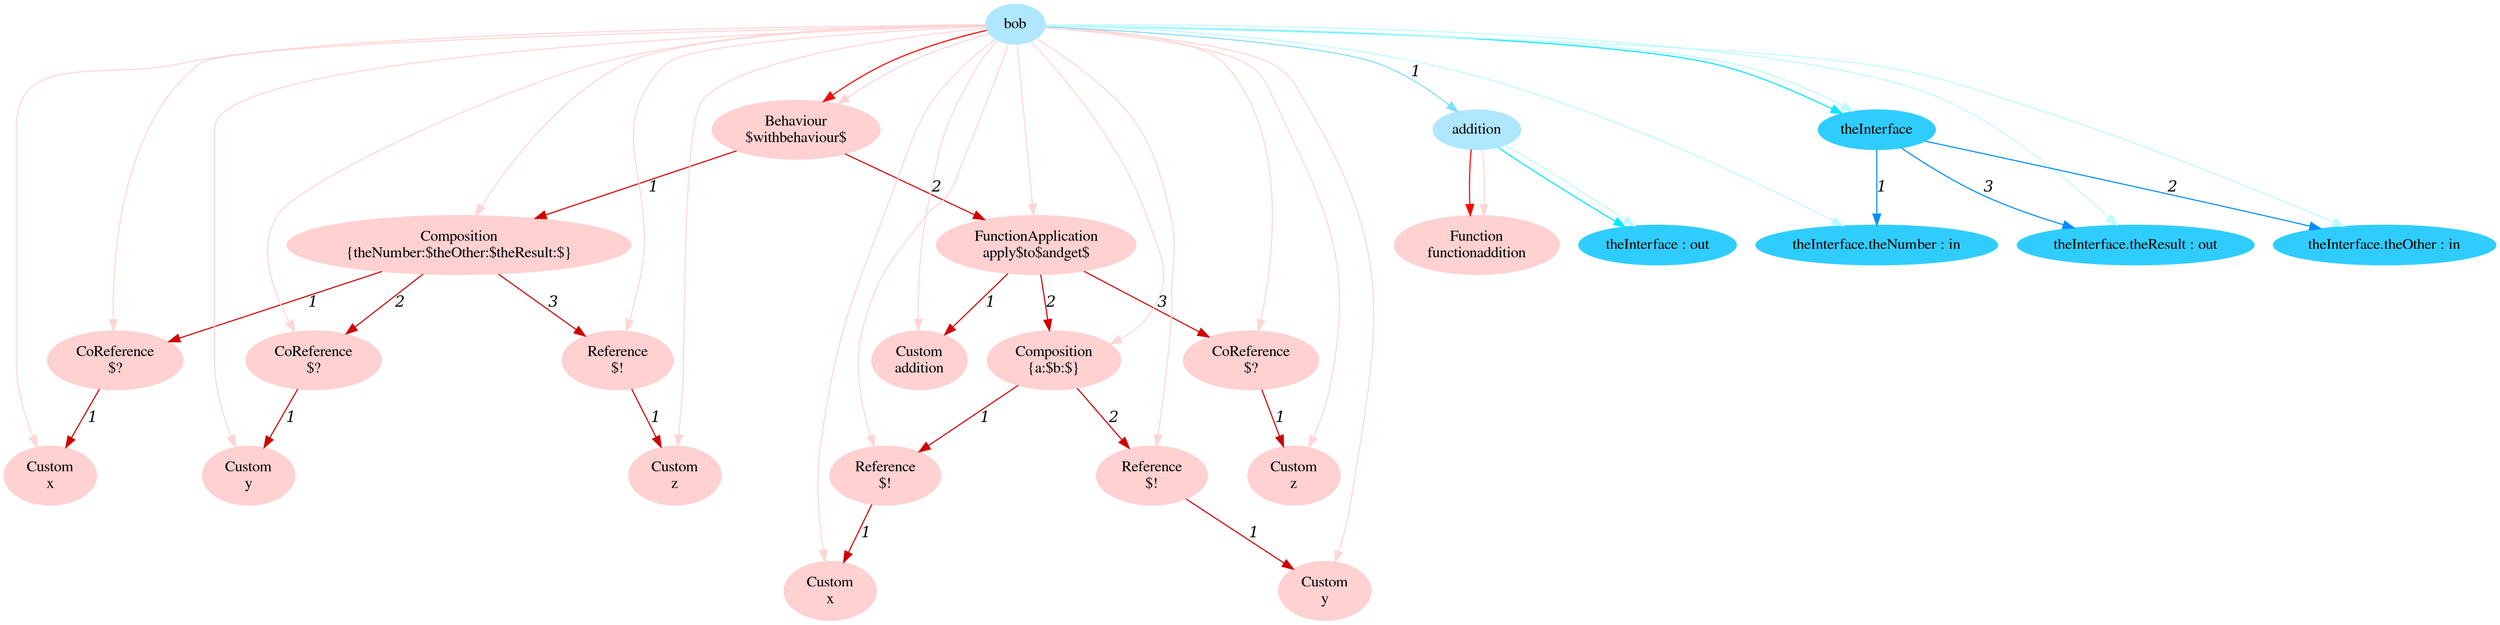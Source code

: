 digraph g{node_943 [shape="ellipse", style="filled", color="#ffd1d1", fontname="Times", label="Function
functionaddition" ]
node_959 [shape="ellipse", style="filled", color="#ffd1d1", fontname="Times", label="Behaviour
$withbehaviour$" ]
node_961 [shape="ellipse", style="filled", color="#ffd1d1", fontname="Times", label="Composition
{theNumber:$theOther:$theResult:$}" ]
node_963 [shape="ellipse", style="filled", color="#ffd1d1", fontname="Times", label="CoReference
$?" ]
node_965 [shape="ellipse", style="filled", color="#ffd1d1", fontname="Times", label="Custom
x" ]
node_968 [shape="ellipse", style="filled", color="#ffd1d1", fontname="Times", label="CoReference
$?" ]
node_970 [shape="ellipse", style="filled", color="#ffd1d1", fontname="Times", label="Custom
y" ]
node_973 [shape="ellipse", style="filled", color="#ffd1d1", fontname="Times", label="Reference
$!" ]
node_975 [shape="ellipse", style="filled", color="#ffd1d1", fontname="Times", label="Custom
z" ]
node_981 [shape="ellipse", style="filled", color="#ffd1d1", fontname="Times", label="FunctionApplication
apply$to$andget$" ]
node_983 [shape="ellipse", style="filled", color="#ffd1d1", fontname="Times", label="Custom
addition" ]
node_985 [shape="ellipse", style="filled", color="#ffd1d1", fontname="Times", label="Composition
{a:$b:$}" ]
node_987 [shape="ellipse", style="filled", color="#ffd1d1", fontname="Times", label="Reference
$!" ]
node_989 [shape="ellipse", style="filled", color="#ffd1d1", fontname="Times", label="Custom
x" ]
node_992 [shape="ellipse", style="filled", color="#ffd1d1", fontname="Times", label="Reference
$!" ]
node_994 [shape="ellipse", style="filled", color="#ffd1d1", fontname="Times", label="Custom
y" ]
node_999 [shape="ellipse", style="filled", color="#ffd1d1", fontname="Times", label="CoReference
$?" ]
node_1001 [shape="ellipse", style="filled", color="#ffd1d1", fontname="Times", label="Custom
z" ]
node_938 [shape="ellipse", style="filled", color="#afe7ff", fontname="Times", label="bob" ]
node_939 [shape="ellipse", style="filled", color="#afe7ff", fontname="Times", label="addition" ]
node_940 [shape="ellipse", style="filled", color="#2fcdff", fontname="Times", label="theInterface : out" ]
node_947 [shape="ellipse", style="filled", color="#2fcdff", fontname="Times", label="theInterface" ]
node_948 [shape="ellipse", style="filled", color="#2fcdff", fontname="Times", label="theInterface.theNumber : in" ]
node_950 [shape="ellipse", style="filled", color="#2fcdff", fontname="Times", label="theInterface.theOther : in" ]
node_952 [shape="ellipse", style="filled", color="#2fcdff", fontname="Times", label="theInterface.theResult : out" ]
node_963 -> node_965 [dir=forward, arrowHead=normal, fontname="Times-Italic", arrowsize=1, color="#d00000", label="1",  headlabel="", taillabel="" ]
node_968 -> node_970 [dir=forward, arrowHead=normal, fontname="Times-Italic", arrowsize=1, color="#d00000", label="1",  headlabel="", taillabel="" ]
node_973 -> node_975 [dir=forward, arrowHead=normal, fontname="Times-Italic", arrowsize=1, color="#d00000", label="1",  headlabel="", taillabel="" ]
node_961 -> node_963 [dir=forward, arrowHead=normal, fontname="Times-Italic", arrowsize=1, color="#d00000", label="1",  headlabel="", taillabel="" ]
node_961 -> node_968 [dir=forward, arrowHead=normal, fontname="Times-Italic", arrowsize=1, color="#d00000", label="2",  headlabel="", taillabel="" ]
node_961 -> node_973 [dir=forward, arrowHead=normal, fontname="Times-Italic", arrowsize=1, color="#d00000", label="3",  headlabel="", taillabel="" ]
node_987 -> node_989 [dir=forward, arrowHead=normal, fontname="Times-Italic", arrowsize=1, color="#d00000", label="1",  headlabel="", taillabel="" ]
node_992 -> node_994 [dir=forward, arrowHead=normal, fontname="Times-Italic", arrowsize=1, color="#d00000", label="1",  headlabel="", taillabel="" ]
node_985 -> node_987 [dir=forward, arrowHead=normal, fontname="Times-Italic", arrowsize=1, color="#d00000", label="1",  headlabel="", taillabel="" ]
node_985 -> node_992 [dir=forward, arrowHead=normal, fontname="Times-Italic", arrowsize=1, color="#d00000", label="2",  headlabel="", taillabel="" ]
node_999 -> node_1001 [dir=forward, arrowHead=normal, fontname="Times-Italic", arrowsize=1, color="#d00000", label="1",  headlabel="", taillabel="" ]
node_981 -> node_983 [dir=forward, arrowHead=normal, fontname="Times-Italic", arrowsize=1, color="#d00000", label="1",  headlabel="", taillabel="" ]
node_981 -> node_985 [dir=forward, arrowHead=normal, fontname="Times-Italic", arrowsize=1, color="#d00000", label="2",  headlabel="", taillabel="" ]
node_981 -> node_999 [dir=forward, arrowHead=normal, fontname="Times-Italic", arrowsize=1, color="#d00000", label="3",  headlabel="", taillabel="" ]
node_959 -> node_961 [dir=forward, arrowHead=normal, fontname="Times-Italic", arrowsize=1, color="#d00000", label="1",  headlabel="", taillabel="" ]
node_959 -> node_981 [dir=forward, arrowHead=normal, fontname="Times-Italic", arrowsize=1, color="#d00000", label="2",  headlabel="", taillabel="" ]
node_939 -> node_943 [dir=forward, arrowHead=normal, fontname="Times-Italic", arrowsize=1, color="#ff0000", label="",  headlabel="", taillabel="" ]
node_938 -> node_959 [dir=forward, arrowHead=normal, fontname="Times-Italic", arrowsize=1, color="#ff0000", label="",  headlabel="", taillabel="" ]
node_939 -> node_943 [dir=forward, arrowHead=normal, fontname="Times-Italic", arrowsize=1, color="#ffd5d5", label="",  headlabel="", taillabel="" ]
node_938 -> node_959 [dir=forward, arrowHead=normal, fontname="Times-Italic", arrowsize=1, color="#ffd5d5", label="",  headlabel="", taillabel="" ]
node_938 -> node_961 [dir=forward, arrowHead=normal, fontname="Times-Italic", arrowsize=1, color="#ffd5d5", label="",  headlabel="", taillabel="" ]
node_938 -> node_963 [dir=forward, arrowHead=normal, fontname="Times-Italic", arrowsize=1, color="#ffd5d5", label="",  headlabel="", taillabel="" ]
node_938 -> node_965 [dir=forward, arrowHead=normal, fontname="Times-Italic", arrowsize=1, color="#ffd5d5", label="",  headlabel="", taillabel="" ]
node_938 -> node_968 [dir=forward, arrowHead=normal, fontname="Times-Italic", arrowsize=1, color="#ffd5d5", label="",  headlabel="", taillabel="" ]
node_938 -> node_970 [dir=forward, arrowHead=normal, fontname="Times-Italic", arrowsize=1, color="#ffd5d5", label="",  headlabel="", taillabel="" ]
node_938 -> node_973 [dir=forward, arrowHead=normal, fontname="Times-Italic", arrowsize=1, color="#ffd5d5", label="",  headlabel="", taillabel="" ]
node_938 -> node_975 [dir=forward, arrowHead=normal, fontname="Times-Italic", arrowsize=1, color="#ffd5d5", label="",  headlabel="", taillabel="" ]
node_938 -> node_981 [dir=forward, arrowHead=normal, fontname="Times-Italic", arrowsize=1, color="#ffd5d5", label="",  headlabel="", taillabel="" ]
node_938 -> node_983 [dir=forward, arrowHead=normal, fontname="Times-Italic", arrowsize=1, color="#ffd5d5", label="",  headlabel="", taillabel="" ]
node_938 -> node_985 [dir=forward, arrowHead=normal, fontname="Times-Italic", arrowsize=1, color="#ffd5d5", label="",  headlabel="", taillabel="" ]
node_938 -> node_987 [dir=forward, arrowHead=normal, fontname="Times-Italic", arrowsize=1, color="#ffd5d5", label="",  headlabel="", taillabel="" ]
node_938 -> node_989 [dir=forward, arrowHead=normal, fontname="Times-Italic", arrowsize=1, color="#ffd5d5", label="",  headlabel="", taillabel="" ]
node_938 -> node_992 [dir=forward, arrowHead=normal, fontname="Times-Italic", arrowsize=1, color="#ffd5d5", label="",  headlabel="", taillabel="" ]
node_938 -> node_994 [dir=forward, arrowHead=normal, fontname="Times-Italic", arrowsize=1, color="#ffd5d5", label="",  headlabel="", taillabel="" ]
node_938 -> node_999 [dir=forward, arrowHead=normal, fontname="Times-Italic", arrowsize=1, color="#ffd5d5", label="",  headlabel="", taillabel="" ]
node_938 -> node_1001 [dir=forward, arrowHead=normal, fontname="Times-Italic", arrowsize=1, color="#ffd5d5", label="",  headlabel="", taillabel="" ]
node_939 -> node_940 [dir=forward, arrowHead=normal, fontname="Times-Italic", arrowsize=1, color="#00e8ff", label="",  headlabel="", taillabel="" ]
node_938 -> node_947 [dir=forward, arrowHead=normal, fontname="Times-Italic", arrowsize=1, color="#00e8ff", label="",  headlabel="", taillabel="" ]
node_939 -> node_940 [dir=forward, arrowHead=normal, fontname="Times-Italic", arrowsize=1, color="#bef9ff", label="",  headlabel="", taillabel="" ]
node_938 -> node_948 [dir=forward, arrowHead=normal, fontname="Times-Italic", arrowsize=1, color="#bef9ff", label="",  headlabel="", taillabel="" ]
node_938 -> node_950 [dir=forward, arrowHead=normal, fontname="Times-Italic", arrowsize=1, color="#bef9ff", label="",  headlabel="", taillabel="" ]
node_938 -> node_952 [dir=forward, arrowHead=normal, fontname="Times-Italic", arrowsize=1, color="#bef9ff", label="",  headlabel="", taillabel="" ]
node_938 -> node_947 [dir=forward, arrowHead=normal, fontname="Times-Italic", arrowsize=1, color="#bef9ff", label="",  headlabel="", taillabel="" ]
node_947 -> node_948 [dir=forward, arrowHead=normal, fontname="Times-Italic", arrowsize=1, color="#008cff", label="1",  headlabel="", taillabel="" ]
node_947 -> node_950 [dir=forward, arrowHead=normal, fontname="Times-Italic", arrowsize=1, color="#008cff", label="2",  headlabel="", taillabel="" ]
node_947 -> node_952 [dir=forward, arrowHead=normal, fontname="Times-Italic", arrowsize=1, color="#008cff", label="3",  headlabel="", taillabel="" ]
node_938 -> node_939 [dir=forward, arrowHead=normal, fontname="Times-Italic", arrowsize=1, color="#81ddff", label="1",  headlabel="", taillabel="" ]
}